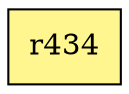 digraph G {
rankdir=BT;ranksep="2.0";
"r434" [shape=record,fillcolor=khaki1,style=filled,label="{r434}"];
}